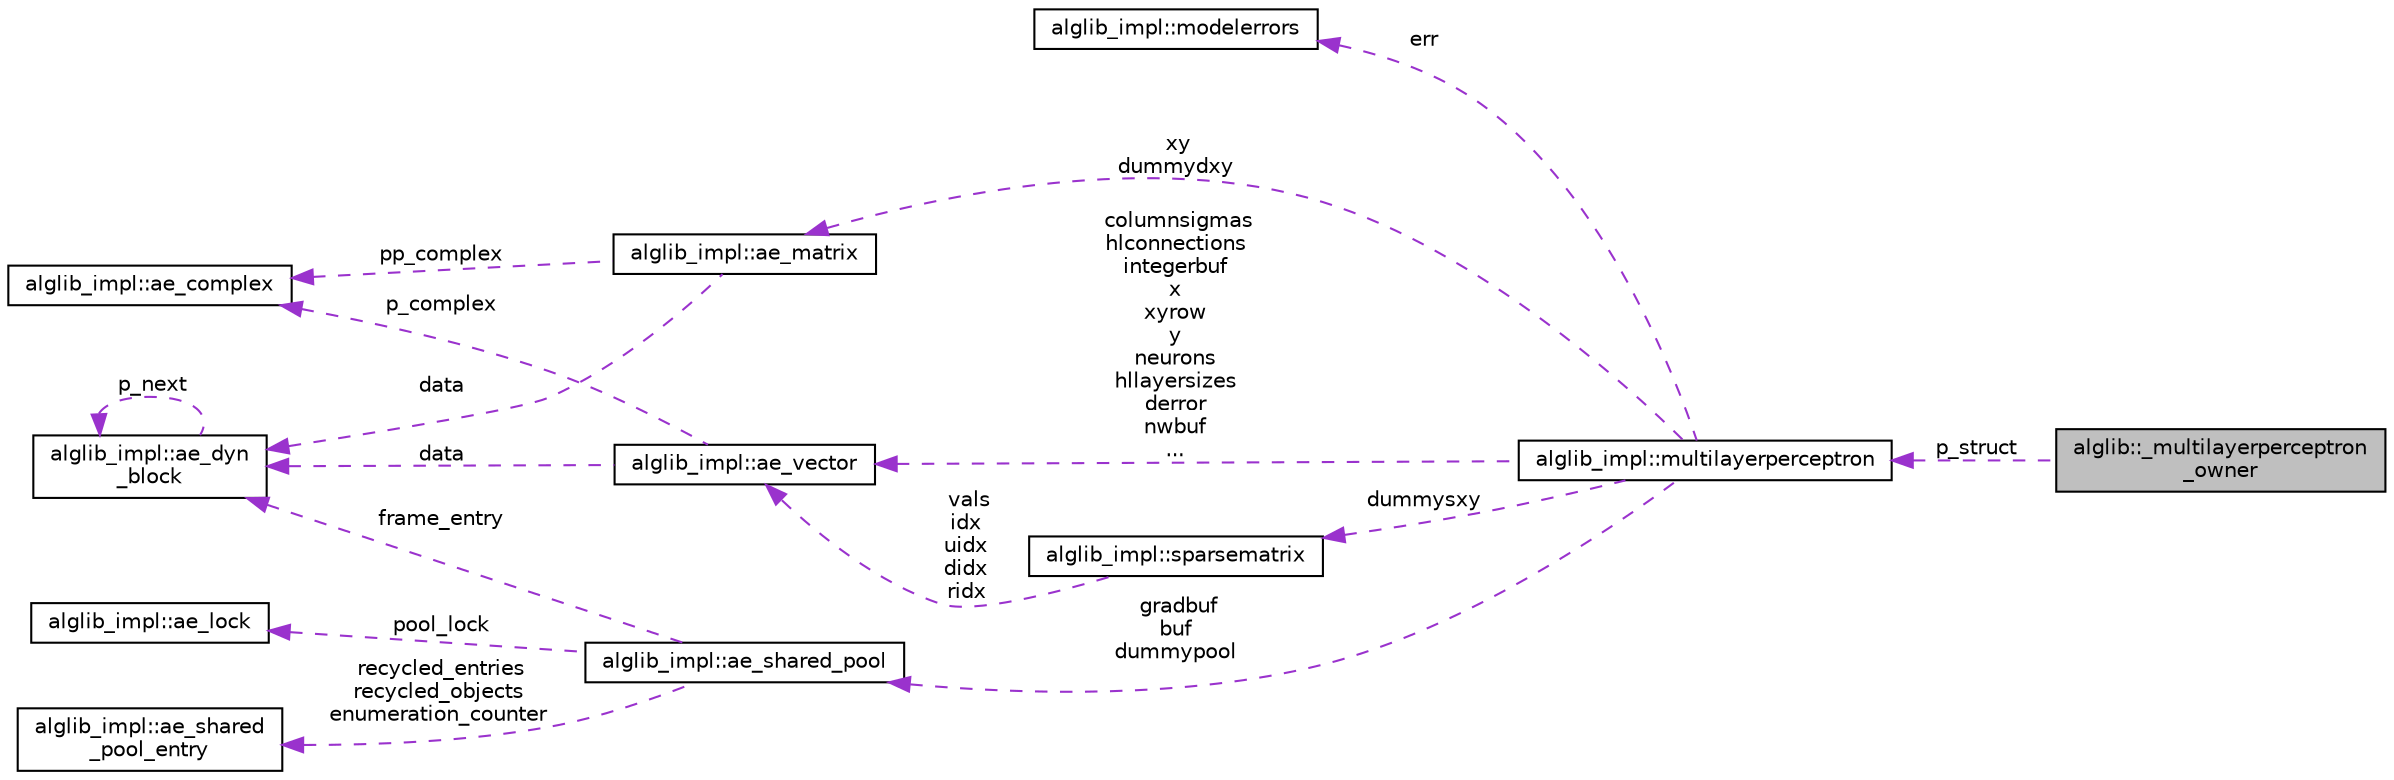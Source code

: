 digraph "alglib::_multilayerperceptron_owner"
{
  edge [fontname="Helvetica",fontsize="10",labelfontname="Helvetica",labelfontsize="10"];
  node [fontname="Helvetica",fontsize="10",shape=record];
  rankdir="LR";
  Node2 [label="alglib::_multilayerperceptron\l_owner",height=0.2,width=0.4,color="black", fillcolor="grey75", style="filled", fontcolor="black"];
  Node3 -> Node2 [dir="back",color="darkorchid3",fontsize="10",style="dashed",label=" p_struct" ,fontname="Helvetica"];
  Node3 [label="alglib_impl::multilayerperceptron",height=0.2,width=0.4,color="black", fillcolor="white", style="filled",URL="$structalglib__impl_1_1multilayerperceptron.html"];
  Node4 -> Node3 [dir="back",color="darkorchid3",fontsize="10",style="dashed",label=" err" ,fontname="Helvetica"];
  Node4 [label="alglib_impl::modelerrors",height=0.2,width=0.4,color="black", fillcolor="white", style="filled",URL="$structalglib__impl_1_1modelerrors.html"];
  Node5 -> Node3 [dir="back",color="darkorchid3",fontsize="10",style="dashed",label=" columnsigmas\nhlconnections\nintegerbuf\nx\nxyrow\ny\nneurons\nhllayersizes\nderror\nnwbuf\n..." ,fontname="Helvetica"];
  Node5 [label="alglib_impl::ae_vector",height=0.2,width=0.4,color="black", fillcolor="white", style="filled",URL="$structalglib__impl_1_1ae__vector.html"];
  Node6 -> Node5 [dir="back",color="darkorchid3",fontsize="10",style="dashed",label=" data" ,fontname="Helvetica"];
  Node6 [label="alglib_impl::ae_dyn\l_block",height=0.2,width=0.4,color="black", fillcolor="white", style="filled",URL="$structalglib__impl_1_1ae__dyn__block.html"];
  Node6 -> Node6 [dir="back",color="darkorchid3",fontsize="10",style="dashed",label=" p_next" ,fontname="Helvetica"];
  Node7 -> Node5 [dir="back",color="darkorchid3",fontsize="10",style="dashed",label=" p_complex" ,fontname="Helvetica"];
  Node7 [label="alglib_impl::ae_complex",height=0.2,width=0.4,color="black", fillcolor="white", style="filled",URL="$structalglib__impl_1_1ae__complex.html"];
  Node8 -> Node3 [dir="back",color="darkorchid3",fontsize="10",style="dashed",label=" xy\ndummydxy" ,fontname="Helvetica"];
  Node8 [label="alglib_impl::ae_matrix",height=0.2,width=0.4,color="black", fillcolor="white", style="filled",URL="$structalglib__impl_1_1ae__matrix.html"];
  Node6 -> Node8 [dir="back",color="darkorchid3",fontsize="10",style="dashed",label=" data" ,fontname="Helvetica"];
  Node7 -> Node8 [dir="back",color="darkorchid3",fontsize="10",style="dashed",label=" pp_complex" ,fontname="Helvetica"];
  Node9 -> Node3 [dir="back",color="darkorchid3",fontsize="10",style="dashed",label=" gradbuf\nbuf\ndummypool" ,fontname="Helvetica"];
  Node9 [label="alglib_impl::ae_shared_pool",height=0.2,width=0.4,color="black", fillcolor="white", style="filled",URL="$structalglib__impl_1_1ae__shared__pool.html"];
  Node10 -> Node9 [dir="back",color="darkorchid3",fontsize="10",style="dashed",label=" pool_lock" ,fontname="Helvetica"];
  Node10 [label="alglib_impl::ae_lock",height=0.2,width=0.4,color="black", fillcolor="white", style="filled",URL="$structalglib__impl_1_1ae__lock.html"];
  Node11 -> Node9 [dir="back",color="darkorchid3",fontsize="10",style="dashed",label=" recycled_entries\nrecycled_objects\nenumeration_counter" ,fontname="Helvetica"];
  Node11 [label="alglib_impl::ae_shared\l_pool_entry",height=0.2,width=0.4,color="black", fillcolor="white", style="filled",URL="$structalglib__impl_1_1ae__shared__pool__entry.html"];
  Node6 -> Node9 [dir="back",color="darkorchid3",fontsize="10",style="dashed",label=" frame_entry" ,fontname="Helvetica"];
  Node12 -> Node3 [dir="back",color="darkorchid3",fontsize="10",style="dashed",label=" dummysxy" ,fontname="Helvetica"];
  Node12 [label="alglib_impl::sparsematrix",height=0.2,width=0.4,color="black", fillcolor="white", style="filled",URL="$structalglib__impl_1_1sparsematrix.html"];
  Node5 -> Node12 [dir="back",color="darkorchid3",fontsize="10",style="dashed",label=" vals\nidx\nuidx\ndidx\nridx" ,fontname="Helvetica"];
}
